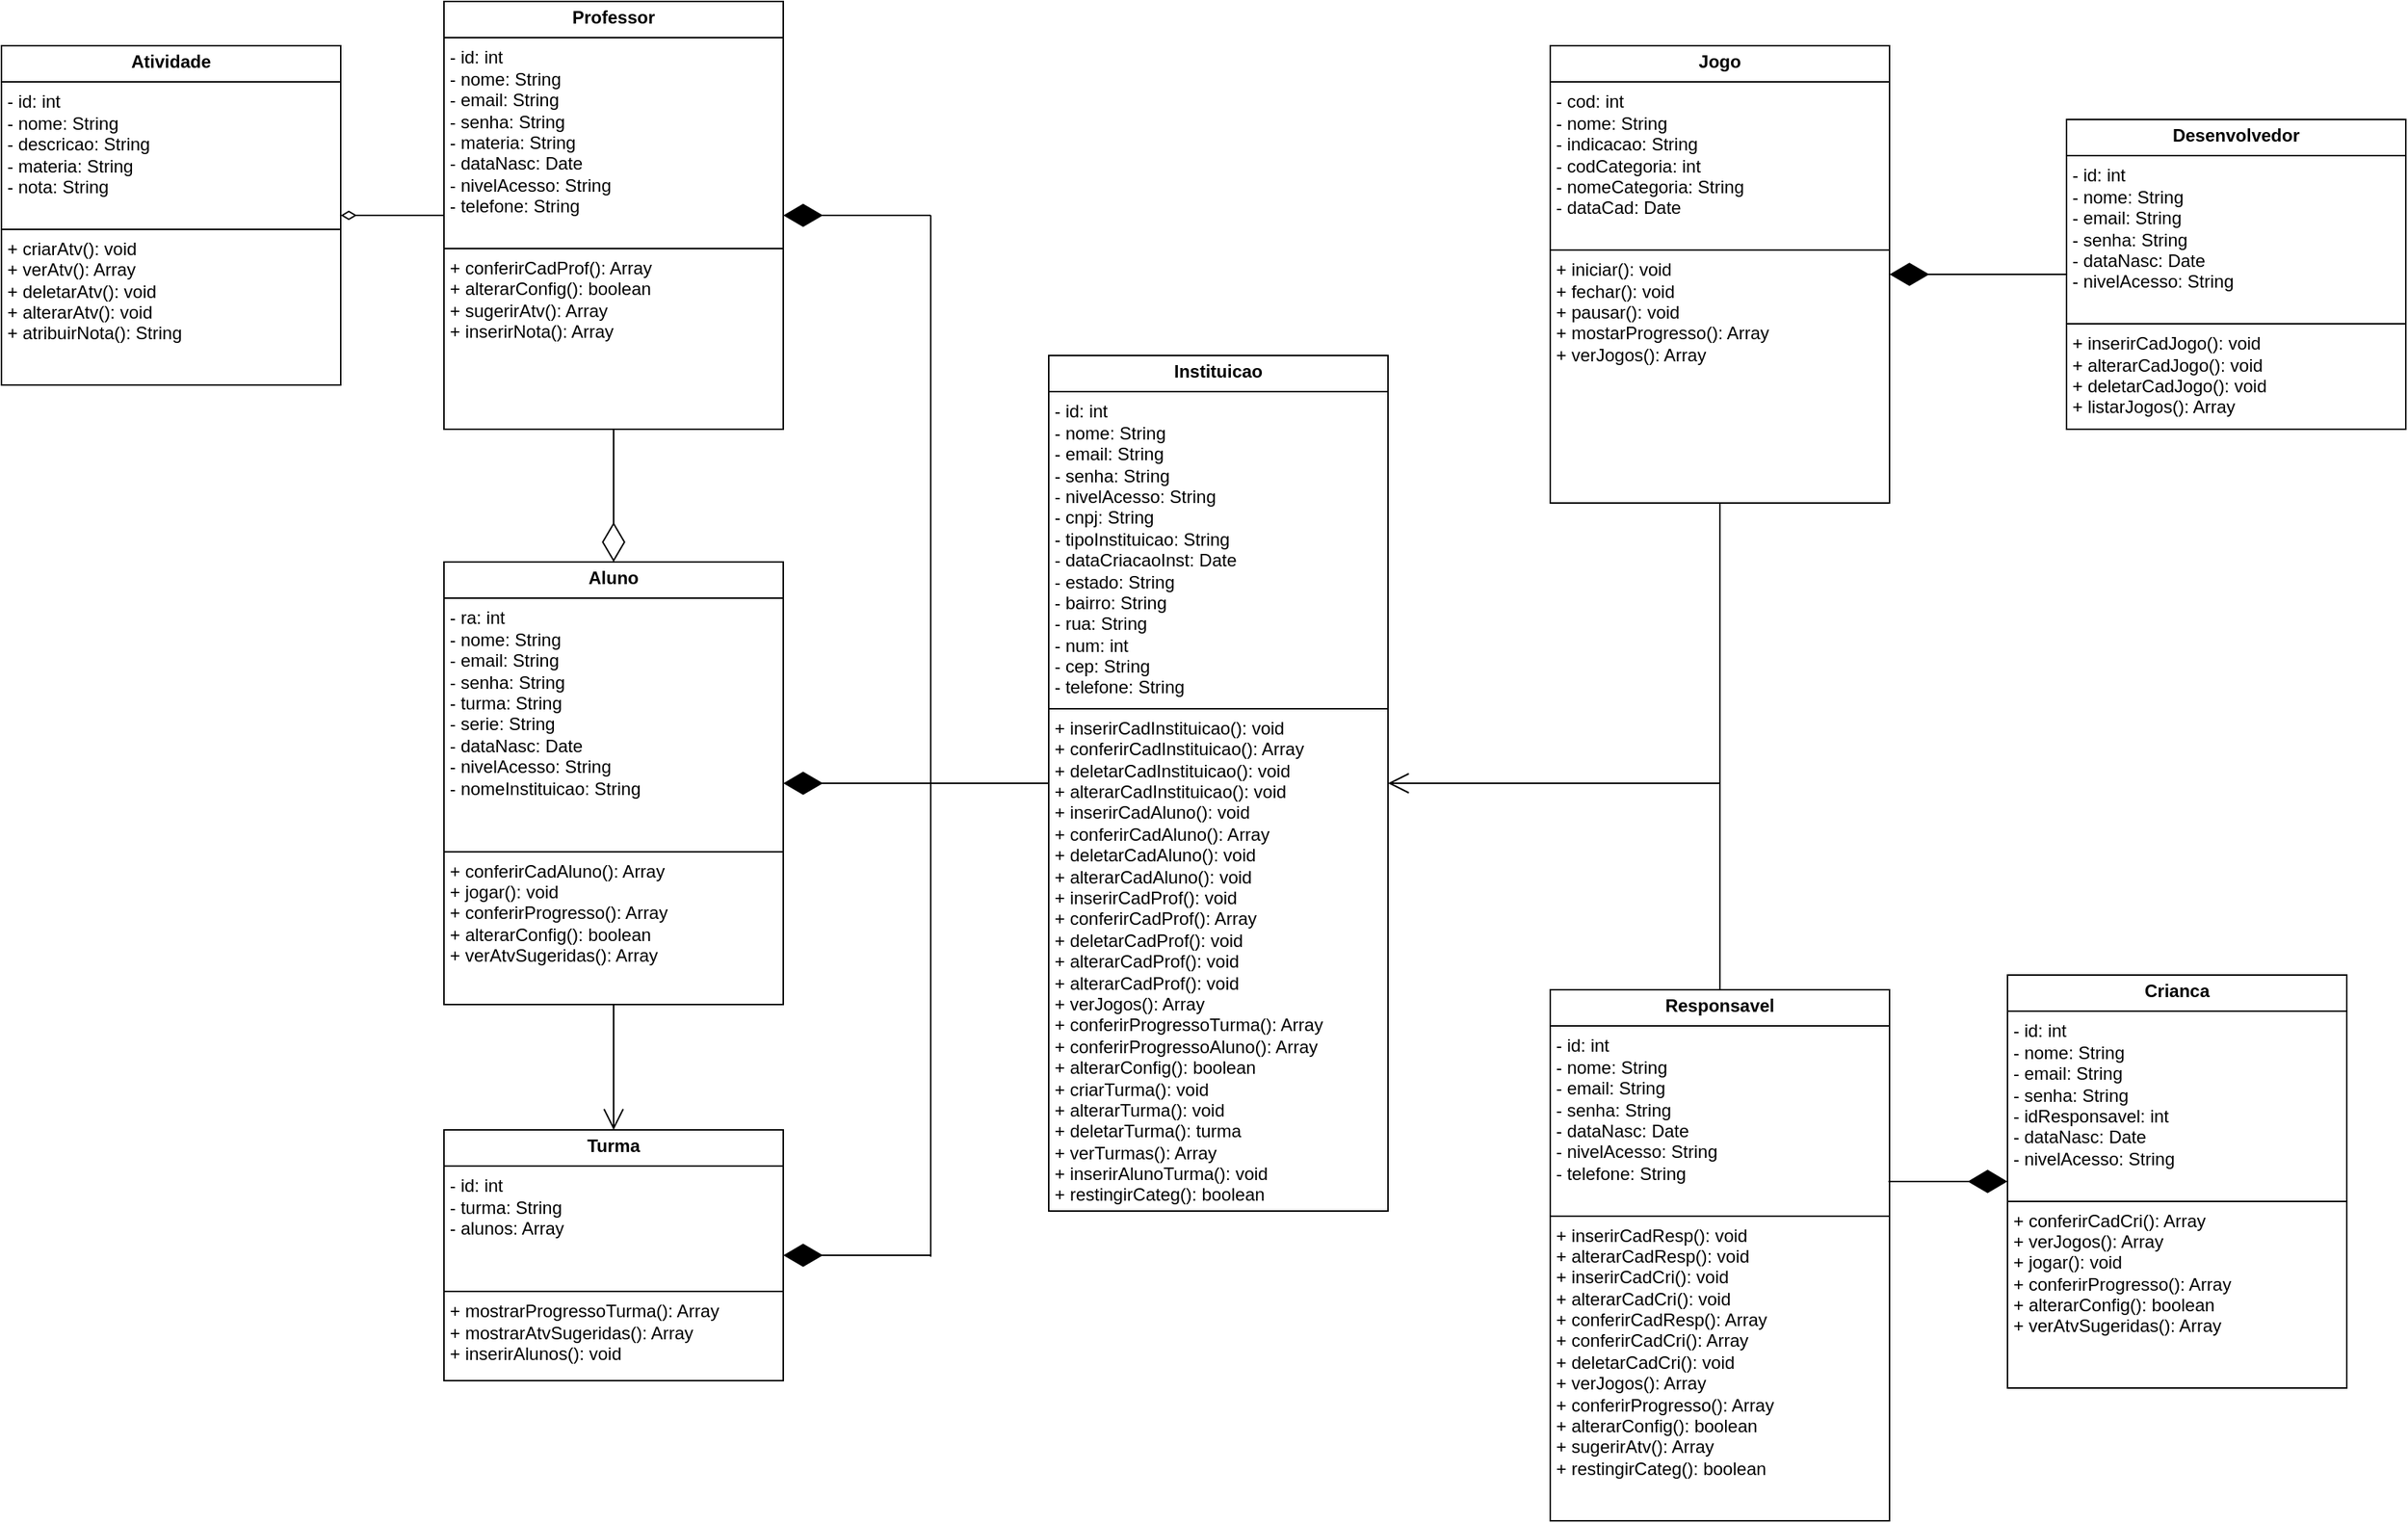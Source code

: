 <mxfile>
    <diagram name="Página-1" id="P0dt_XROy20qcgtOSnDv">
        <mxGraphModel dx="1242" dy="563" grid="1" gridSize="10" guides="1" tooltips="1" connect="1" arrows="1" fold="1" page="1" pageScale="1" pageWidth="1654" pageHeight="1169" math="0" shadow="0">
            <root>
                <mxCell id="0"/>
                <mxCell id="1" parent="0"/>
                <mxCell id="3cunooh5xRu-Bq_bCVS8-2" value="&lt;p style=&quot;margin:0px;margin-top:4px;text-align:center;&quot;&gt;&lt;b&gt;Aluno&lt;/b&gt;&lt;/p&gt;&lt;hr size=&quot;1&quot; style=&quot;border-style:solid;&quot;&gt;&lt;p style=&quot;margin:0px;margin-left:4px;&quot;&gt;- ra: int&lt;/p&gt;&lt;p style=&quot;margin:0px;margin-left:4px;&quot;&gt;- nome: String&lt;/p&gt;&lt;p style=&quot;margin:0px;margin-left:4px;&quot;&gt;- email: String&lt;br&gt;&lt;/p&gt;&lt;p style=&quot;margin:0px;margin-left:4px;&quot;&gt;- senha: String&lt;br&gt;&lt;/p&gt;&lt;p style=&quot;margin:0px;margin-left:4px;&quot;&gt;- turma: String&lt;br&gt;&lt;/p&gt;&lt;p style=&quot;margin:0px;margin-left:4px;&quot;&gt;- serie: String&lt;br&gt;&lt;/p&gt;&lt;p style=&quot;margin: 0px 0px 0px 4px;&quot;&gt;- dataNasc: Date&lt;br&gt;&lt;/p&gt;&lt;p style=&quot;margin:0px;margin-left:4px;&quot;&gt;&lt;span style=&quot;background-color: initial;&quot;&gt;- nivelAcesso: String&lt;/span&gt;&lt;br&gt;&lt;/p&gt;&lt;p style=&quot;margin: 0px 0px 0px 4px;&quot;&gt;- nomeInstituicao: String&lt;br&gt;&lt;/p&gt;&lt;p style=&quot;margin: 0px 0px 0px 4px;&quot;&gt;&lt;br&gt;&lt;/p&gt;&lt;p style=&quot;margin:0px;margin-left:4px;&quot;&gt;&lt;br&gt;&lt;/p&gt;&lt;hr size=&quot;1&quot; style=&quot;border-style:solid;&quot;&gt;&lt;p style=&quot;margin:0px;margin-left:4px;&quot;&gt;&lt;span style=&quot;background-color: transparent; color: light-dark(rgb(0, 0, 0), rgb(255, 255, 255));&quot;&gt;+ conferirCadAluno(): Array&lt;/span&gt;&lt;/p&gt;&lt;p style=&quot;margin:0px;margin-left:4px;&quot;&gt;&lt;span style=&quot;background-color: transparent;&quot;&gt;+ jogar&lt;/span&gt;&lt;span style=&quot;background-color: initial;&quot;&gt;(): void&lt;/span&gt;&lt;/p&gt;&lt;p style=&quot;margin:0px;margin-left:4px;&quot;&gt;+ conferirProgresso(): Array&lt;span style=&quot;background-color: initial;&quot;&gt;&lt;br&gt;&lt;/span&gt;&lt;/p&gt;&lt;p style=&quot;margin:0px;margin-left:4px;&quot;&gt;+ alterarConfig(): boolean&lt;br&gt;&lt;/p&gt;&lt;p style=&quot;margin:0px;margin-left:4px;&quot;&gt;+ verAtvSugeridas(): Array&lt;/p&gt;" style="verticalAlign=top;align=left;overflow=fill;html=1;whiteSpace=wrap;" parent="1" vertex="1">
                    <mxGeometry x="312" y="470" width="230" height="300" as="geometry"/>
                </mxCell>
                <mxCell id="D33tNo4wd2h5tKQrQj5H-1" value="&lt;p style=&quot;margin:0px;margin-top:4px;text-align:center;&quot;&gt;&lt;b&gt;Crianca&lt;/b&gt;&lt;/p&gt;&lt;hr size=&quot;1&quot; style=&quot;border-style:solid;&quot;&gt;&lt;p style=&quot;margin:0px;margin-left:4px;&quot;&gt;- id: int&lt;/p&gt;&lt;p style=&quot;margin:0px;margin-left:4px;&quot;&gt;- nome: String&lt;/p&gt;&lt;p style=&quot;margin:0px;margin-left:4px;&quot;&gt;- email: String&lt;br&gt;&lt;/p&gt;&lt;p style=&quot;margin:0px;margin-left:4px;&quot;&gt;- senha: String&lt;/p&gt;&lt;p style=&quot;margin:0px;margin-left:4px;&quot;&gt;- idResponsavel: int&lt;/p&gt;&lt;p style=&quot;margin:0px;margin-left:4px;&quot;&gt;&lt;span style=&quot;background-color: transparent;&quot;&gt;- dataNasc: Date&lt;/span&gt;&lt;/p&gt;&lt;p style=&quot;margin:0px;margin-left:4px;&quot;&gt;&lt;span style=&quot;background-color: initial;&quot;&gt;- nivelAcesso: String&lt;/span&gt;&lt;br&gt;&lt;/p&gt;&lt;p style=&quot;margin:0px;margin-left:4px;&quot;&gt;&lt;br&gt;&lt;/p&gt;&lt;hr size=&quot;1&quot; style=&quot;border-style:solid;&quot;&gt;&lt;p style=&quot;margin:0px;margin-left:4px;&quot;&gt;&lt;span style=&quot;background-color: initial;&quot;&gt;+ conferirCadCri(): Array&lt;/span&gt;&lt;br&gt;&lt;/p&gt;&lt;p style=&quot;margin:0px;margin-left:4px;&quot;&gt;+ verJogos(): Array&lt;br&gt;&lt;/p&gt;&lt;p style=&quot;margin:0px;margin-left:4px;&quot;&gt;+ jogar&lt;span style=&quot;background-color: initial;&quot;&gt;(): void&lt;/span&gt;&lt;/p&gt;&lt;p style=&quot;margin:0px;margin-left:4px;&quot;&gt;+ conferirProgresso(): Array&lt;span style=&quot;background-color: initial;&quot;&gt;&lt;br&gt;&lt;/span&gt;&lt;/p&gt;&lt;p style=&quot;margin:0px;margin-left:4px;&quot;&gt;+ alterarConfig(): boolean&lt;br&gt;&lt;/p&gt;&lt;p style=&quot;margin: 0px 0px 0px 4px;&quot;&gt;+ verAtvSugeridas(): Array&lt;/p&gt;&lt;p style=&quot;margin: 0px 0px 0px 4px;&quot;&gt;&lt;br&gt;&lt;/p&gt;" style="verticalAlign=top;align=left;overflow=fill;html=1;whiteSpace=wrap;" parent="1" vertex="1">
                    <mxGeometry x="1372" y="750" width="230" height="280" as="geometry"/>
                </mxCell>
                <mxCell id="D33tNo4wd2h5tKQrQj5H-2" value="&lt;p style=&quot;margin:0px;margin-top:4px;text-align:center;&quot;&gt;&lt;b&gt;Responsavel&lt;/b&gt;&lt;/p&gt;&lt;hr size=&quot;1&quot; style=&quot;border-style:solid;&quot;&gt;&lt;p style=&quot;margin:0px;margin-left:4px;&quot;&gt;- id: int&lt;/p&gt;&lt;p style=&quot;margin:0px;margin-left:4px;&quot;&gt;- nome: String&lt;/p&gt;&lt;p style=&quot;margin:0px;margin-left:4px;&quot;&gt;- email: String&lt;br&gt;&lt;/p&gt;&lt;p style=&quot;margin:0px;margin-left:4px;&quot;&gt;- senha: String&lt;/p&gt;&lt;p style=&quot;margin:0px;margin-left:4px;&quot;&gt;&lt;span style=&quot;background-color: transparent;&quot;&gt;- dataNasc: Date&lt;/span&gt;&lt;/p&gt;&lt;p style=&quot;margin:0px;margin-left:4px;&quot;&gt;- nivelAcesso: String&lt;br&gt;&lt;/p&gt;&lt;p style=&quot;margin:0px;margin-left:4px;&quot;&gt;- telefone: String&lt;/p&gt;&lt;p style=&quot;margin:0px;margin-left:4px;&quot;&gt;&lt;br&gt;&lt;/p&gt;&lt;hr size=&quot;1&quot; style=&quot;border-style:solid;&quot;&gt;&lt;p style=&quot;margin: 0px 0px 0px 4px;&quot;&gt;+ inserirCadResp(): void&lt;/p&gt;&lt;p style=&quot;margin: 0px 0px 0px 4px;&quot;&gt;+ alterarCadResp(): void&lt;/p&gt;&lt;p style=&quot;margin:0px;margin-left:4px;&quot;&gt;+ inserirCadCri(): void&lt;/p&gt;&lt;p style=&quot;margin: 0px 0px 0px 4px;&quot;&gt;+ alterarCadCri(): void&lt;/p&gt;&lt;p style=&quot;margin: 0px 0px 0px 4px;&quot;&gt;+ conferirCadResp(): Array&lt;br&gt;&lt;/p&gt;&lt;p style=&quot;margin:0px;margin-left:4px;&quot;&gt;+ conferirCadCri(): Array&lt;br&gt;&lt;/p&gt;&lt;p style=&quot;margin: 0px 0px 0px 4px;&quot;&gt;+ deletarCadCri(): void&lt;br&gt;&lt;/p&gt;&lt;p style=&quot;margin:0px;margin-left:4px;&quot;&gt;+ verJogos(): Array&lt;/p&gt;&lt;p style=&quot;margin:0px;margin-left:4px;&quot;&gt;+ conferirProgresso(): Array&lt;span style=&quot;background-color: initial;&quot;&gt;&lt;br&gt;&lt;/span&gt;&lt;/p&gt;&lt;p style=&quot;margin:0px;margin-left:4px;&quot;&gt;+ alterarConfig(): boolean&lt;br&gt;&lt;/p&gt;&lt;p style=&quot;margin: 0px 0px 0px 4px;&quot;&gt;+ sugerirAtv(): Array&lt;br&gt;&lt;/p&gt;&lt;p style=&quot;margin: 0px 0px 0px 4px;&quot;&gt;+ restingirCateg(): boolean&lt;br&gt;&lt;/p&gt;&lt;div&gt;&lt;br&gt;&lt;/div&gt;" style="verticalAlign=top;align=left;overflow=fill;html=1;whiteSpace=wrap;" parent="1" vertex="1">
                    <mxGeometry x="1062" y="760" width="230" height="360" as="geometry"/>
                </mxCell>
                <mxCell id="D33tNo4wd2h5tKQrQj5H-3" value="&lt;p style=&quot;margin:0px;margin-top:4px;text-align:center;&quot;&gt;&lt;b&gt;Instituicao&lt;/b&gt;&lt;/p&gt;&lt;hr size=&quot;1&quot; style=&quot;border-style:solid;&quot;&gt;&lt;p style=&quot;margin:0px;margin-left:4px;&quot;&gt;- id: int&lt;/p&gt;&lt;p style=&quot;margin:0px;margin-left:4px;&quot;&gt;- nome: String&lt;/p&gt;&lt;p style=&quot;margin:0px;margin-left:4px;&quot;&gt;- email: String&lt;br&gt;&lt;/p&gt;&lt;p style=&quot;margin:0px;margin-left:4px;&quot;&gt;- senha: String&lt;/p&gt;&lt;p style=&quot;margin:0px;margin-left:4px;&quot;&gt;- nivelAcesso: String&lt;br&gt;&lt;/p&gt;&lt;p style=&quot;margin:0px;margin-left:4px;&quot;&gt;- cnpj: String&lt;/p&gt;&lt;p style=&quot;margin:0px;margin-left:4px;&quot;&gt;- tipoInstituicao: String&lt;/p&gt;&lt;p style=&quot;margin:0px;margin-left:4px;&quot;&gt;- dataCriacaoInst: Date&lt;/p&gt;&lt;p style=&quot;margin:0px;margin-left:4px;&quot;&gt;- estado: String&lt;/p&gt;&lt;p style=&quot;margin:0px;margin-left:4px;&quot;&gt;- bairro: String&lt;/p&gt;&lt;p style=&quot;margin:0px;margin-left:4px;&quot;&gt;- rua: String&lt;/p&gt;&lt;p style=&quot;margin:0px;margin-left:4px;&quot;&gt;- num: int&lt;/p&gt;&lt;p style=&quot;margin:0px;margin-left:4px;&quot;&gt;- cep: String&lt;/p&gt;&lt;p style=&quot;margin:0px;margin-left:4px;&quot;&gt;- telefone: String&lt;/p&gt;&lt;hr size=&quot;1&quot; style=&quot;border-style:solid;&quot;&gt;&lt;p style=&quot;margin: 0px 0px 0px 4px;&quot;&gt;+ inserirCadInstituicao(): void&lt;/p&gt;&lt;p style=&quot;margin: 0px 0px 0px 4px;&quot;&gt;+ conferirCadInstituicao(): Array&lt;br&gt;&lt;/p&gt;&lt;p style=&quot;margin: 0px 0px 0px 4px;&quot;&gt;+ deletarCadInstituicao(): void&lt;br&gt;&lt;/p&gt;&lt;p style=&quot;margin: 0px 0px 0px 4px;&quot;&gt;+ alterarCadInstituicao(): void&lt;/p&gt;&lt;p style=&quot;margin: 0px 0px 0px 4px;&quot;&gt;+ inserirCadAluno(): void&lt;/p&gt;&lt;p style=&quot;margin: 0px 0px 0px 4px;&quot;&gt;+ conferirCadAluno(): Array&lt;br&gt;&lt;/p&gt;&lt;p style=&quot;margin: 0px 0px 0px 4px;&quot;&gt;+ deletarCadAluno(): void&lt;br&gt;&lt;/p&gt;&lt;p style=&quot;margin: 0px 0px 0px 4px;&quot;&gt;+ alterarCadAluno(): void&lt;br&gt;&lt;/p&gt;&lt;p style=&quot;margin: 0px 0px 0px 4px;&quot;&gt;+ inserirCadProf(): void&lt;/p&gt;&lt;p style=&quot;margin: 0px 0px 0px 4px;&quot;&gt;+ conferirCadProf(): Array&lt;/p&gt;&lt;p style=&quot;margin: 0px 0px 0px 4px;&quot;&gt;+ deletarCadProf(): void&lt;br&gt;&lt;/p&gt;&lt;p style=&quot;margin: 0px 0px 0px 4px;&quot;&gt;+ alterarCadProf(): void&lt;/p&gt;&lt;p style=&quot;margin: 0px 0px 0px 4px;&quot;&gt;+ alterarCadProf(): void&lt;/p&gt;&lt;p style=&quot;margin: 0px 0px 0px 4px;&quot;&gt;+ verJogos(): Array&lt;/p&gt;&lt;p style=&quot;margin: 0px 0px 0px 4px;&quot;&gt;+ conferirProgressoTurma(): Array&lt;span style=&quot;background-color: initial;&quot;&gt;&lt;br&gt;&lt;/span&gt;&lt;/p&gt;&lt;p style=&quot;margin: 0px 0px 0px 4px;&quot;&gt;+ conferirProgressoAluno(): Array&lt;span style=&quot;background-color: initial;&quot;&gt;&lt;br&gt;&lt;/span&gt;&lt;/p&gt;&lt;p style=&quot;margin: 0px 0px 0px 4px;&quot;&gt;+ alterarConfig(): boolean&lt;/p&gt;&lt;p style=&quot;margin: 0px 0px 0px 4px;&quot;&gt;+ criarTurma(): void&lt;/p&gt;&lt;p style=&quot;margin: 0px 0px 0px 4px;&quot;&gt;+ alterarTurma(): void&lt;/p&gt;&lt;p style=&quot;margin: 0px 0px 0px 4px;&quot;&gt;+ deletarTurma(): turma&lt;/p&gt;&lt;p style=&quot;margin: 0px 0px 0px 4px;&quot;&gt;+ verTurmas(): Array&lt;/p&gt;&lt;p style=&quot;margin: 0px 0px 0px 4px;&quot;&gt;+ inserirAlunoTurma(): void&lt;/p&gt;&lt;p style=&quot;margin: 0px 0px 0px 4px;&quot;&gt;+ restingirCateg(): boolean&lt;/p&gt;" style="verticalAlign=top;align=left;overflow=fill;html=1;whiteSpace=wrap;" parent="1" vertex="1">
                    <mxGeometry x="722" y="330" width="230" height="580" as="geometry"/>
                </mxCell>
                <mxCell id="D33tNo4wd2h5tKQrQj5H-4" value="&lt;p style=&quot;margin:0px;margin-top:4px;text-align:center;&quot;&gt;&lt;b&gt;Professor&lt;/b&gt;&lt;/p&gt;&lt;hr size=&quot;1&quot; style=&quot;border-style:solid;&quot;&gt;&lt;p style=&quot;margin:0px;margin-left:4px;&quot;&gt;- id: int&lt;/p&gt;&lt;p style=&quot;margin:0px;margin-left:4px;&quot;&gt;- nome: String&lt;/p&gt;&lt;p style=&quot;margin:0px;margin-left:4px;&quot;&gt;- email: String&lt;br&gt;&lt;/p&gt;&lt;p style=&quot;margin:0px;margin-left:4px;&quot;&gt;- senha: String&lt;br&gt;&lt;/p&gt;&lt;p style=&quot;margin:0px;margin-left:4px;&quot;&gt;- materia: String&lt;/p&gt;&lt;p style=&quot;margin:0px;margin-left:4px;&quot;&gt;- dataNasc: Date&lt;br&gt;&lt;/p&gt;&lt;p style=&quot;margin:0px;margin-left:4px;&quot;&gt;- nivelAcesso: String&lt;br&gt;&lt;/p&gt;&lt;p style=&quot;margin:0px;margin-left:4px;&quot;&gt;- telefone: String&lt;/p&gt;&lt;p style=&quot;margin:0px;margin-left:4px;&quot;&gt;&lt;br&gt;&lt;/p&gt;&lt;hr size=&quot;1&quot; style=&quot;border-style:solid;&quot;&gt;&lt;p style=&quot;margin:0px;margin-left:4px;&quot;&gt;&lt;span style=&quot;background-color: transparent; color: light-dark(rgb(0, 0, 0), rgb(255, 255, 255));&quot;&gt;+ conferirCadProf(): Array&lt;/span&gt;&lt;/p&gt;&lt;p style=&quot;margin:0px;margin-left:4px;&quot;&gt;&lt;span style=&quot;background-color: transparent;&quot;&gt;+ alterarConfig(): boolean&lt;/span&gt;&lt;/p&gt;&lt;p style=&quot;margin:0px;margin-left:4px;&quot;&gt;+ sugerirAtv(): Array&lt;/p&gt;&lt;p style=&quot;margin:0px;margin-left:4px;&quot;&gt;+ inserirNota(): Array&lt;/p&gt;&lt;p style=&quot;margin:0px;margin-left:4px;&quot;&gt;&lt;br&gt;&lt;/p&gt;" style="verticalAlign=top;align=left;overflow=fill;html=1;whiteSpace=wrap;" parent="1" vertex="1">
                    <mxGeometry x="312" y="90" width="230" height="290" as="geometry"/>
                </mxCell>
                <mxCell id="D33tNo4wd2h5tKQrQj5H-5" value="&lt;p style=&quot;margin:0px;margin-top:4px;text-align:center;&quot;&gt;&lt;b&gt;Turma&lt;/b&gt;&lt;/p&gt;&lt;hr size=&quot;1&quot; style=&quot;border-style:solid;&quot;&gt;&lt;p style=&quot;margin:0px;margin-left:4px;&quot;&gt;- id: int&lt;/p&gt;&lt;p style=&quot;margin:0px;margin-left:4px;&quot;&gt;- turma: String&lt;/p&gt;&lt;p style=&quot;margin:0px;margin-left:4px;&quot;&gt;- alunos: Array&lt;/p&gt;&lt;p style=&quot;margin:0px;margin-left:4px;&quot;&gt;&lt;br&gt;&lt;/p&gt;&lt;p style=&quot;margin:0px;margin-left:4px;&quot;&gt;&lt;br&gt;&lt;/p&gt;&lt;hr size=&quot;1&quot; style=&quot;border-style:solid;&quot;&gt;&lt;p style=&quot;margin:0px;margin-left:4px;&quot;&gt;+ mostrarProgressoTurma(): Array&lt;/p&gt;&lt;p style=&quot;margin:0px;margin-left:4px;&quot;&gt;+ mostrarAtvSugeridas(): Array&lt;/p&gt;&lt;p style=&quot;margin: 0px 0px 0px 4px;&quot;&gt;+ inserirAlunos(): void&lt;/p&gt;&lt;p style=&quot;margin: 0px 0px 0px 4px;&quot;&gt;&lt;br&gt;&lt;/p&gt;&lt;p style=&quot;margin:0px;margin-left:4px;&quot;&gt;&lt;br&gt;&lt;/p&gt;" style="verticalAlign=top;align=left;overflow=fill;html=1;whiteSpace=wrap;" parent="1" vertex="1">
                    <mxGeometry x="312" y="855" width="230" height="170" as="geometry"/>
                </mxCell>
                <mxCell id="D33tNo4wd2h5tKQrQj5H-7" value="&lt;p style=&quot;margin:0px;margin-top:4px;text-align:center;&quot;&gt;&lt;b&gt;Jogo&lt;/b&gt;&lt;/p&gt;&lt;hr size=&quot;1&quot; style=&quot;border-style:solid;&quot;&gt;&lt;p style=&quot;margin:0px;margin-left:4px;&quot;&gt;- cod: int&lt;/p&gt;&lt;p style=&quot;margin:0px;margin-left:4px;&quot;&gt;- nome: String&lt;/p&gt;&lt;p style=&quot;margin:0px;margin-left:4px;&quot;&gt;- indicacao: String&lt;/p&gt;&lt;p style=&quot;margin:0px;margin-left:4px;&quot;&gt;- codCategoria: int&lt;/p&gt;&lt;p style=&quot;margin:0px;margin-left:4px;&quot;&gt;- nomeCategoria: String&lt;/p&gt;&lt;p style=&quot;margin:0px;margin-left:4px;&quot;&gt;- dataCad: Date&lt;/p&gt;&lt;p style=&quot;margin:0px;margin-left:4px;&quot;&gt;&lt;br&gt;&lt;/p&gt;&lt;hr size=&quot;1&quot; style=&quot;border-style:solid;&quot;&gt;&lt;p style=&quot;margin:0px;margin-left:4px;&quot;&gt;+ iniciar(): void&lt;/p&gt;&lt;p style=&quot;margin:0px;margin-left:4px;&quot;&gt;+ fechar(): void&lt;/p&gt;&lt;p style=&quot;margin:0px;margin-left:4px;&quot;&gt;+ pausar(): void&lt;/p&gt;&lt;p style=&quot;margin:0px;margin-left:4px;&quot;&gt;+ mostarProgresso(): Array&lt;/p&gt;&lt;p style=&quot;margin:0px;margin-left:4px;&quot;&gt;+ verJogos(): Array&lt;/p&gt;" style="verticalAlign=top;align=left;overflow=fill;html=1;whiteSpace=wrap;" parent="1" vertex="1">
                    <mxGeometry x="1062" y="120" width="230" height="310" as="geometry"/>
                </mxCell>
                <mxCell id="D33tNo4wd2h5tKQrQj5H-8" value="&lt;p style=&quot;margin:0px;margin-top:4px;text-align:center;&quot;&gt;&lt;b&gt;Desenvolvedor&lt;/b&gt;&lt;/p&gt;&lt;hr size=&quot;1&quot; style=&quot;border-style:solid;&quot;&gt;&lt;p style=&quot;margin:0px;margin-left:4px;&quot;&gt;- id: int&lt;/p&gt;&lt;p style=&quot;margin:0px;margin-left:4px;&quot;&gt;- nome: String&lt;/p&gt;&lt;p style=&quot;margin:0px;margin-left:4px;&quot;&gt;- email: String&lt;br&gt;&lt;/p&gt;&lt;p style=&quot;margin:0px;margin-left:4px;&quot;&gt;- senha: String&lt;/p&gt;&lt;p style=&quot;margin:0px;margin-left:4px;&quot;&gt;- dataNasc: Date&lt;br&gt;&lt;/p&gt;&lt;p style=&quot;margin:0px;margin-left:4px;&quot;&gt;- nivelAcesso: String&lt;br&gt;&lt;/p&gt;&lt;p style=&quot;margin:0px;margin-left:4px;&quot;&gt;&lt;br&gt;&lt;/p&gt;&lt;hr size=&quot;1&quot; style=&quot;border-style:solid;&quot;&gt;&lt;p style=&quot;margin:0px;margin-left:4px;&quot;&gt;+ inserirCadJogo(): void&lt;/p&gt;&lt;p style=&quot;margin:0px;margin-left:4px;&quot;&gt;+ alterarCadJogo(): void&lt;/p&gt;&lt;p style=&quot;margin:0px;margin-left:4px;&quot;&gt;+ deletarCadJogo(): void&lt;br&gt;&lt;/p&gt;&lt;p style=&quot;margin:0px;margin-left:4px;&quot;&gt;+ listarJogos(): Array&lt;br&gt;&lt;/p&gt;&lt;p style=&quot;margin:0px;margin-left:4px;&quot;&gt;&lt;br&gt;&lt;/p&gt;" style="verticalAlign=top;align=left;overflow=fill;html=1;whiteSpace=wrap;" parent="1" vertex="1">
                    <mxGeometry x="1412" y="170" width="230" height="210" as="geometry"/>
                </mxCell>
                <mxCell id="l9mO2in6igEEUiFizmPF-2" value="" style="endArrow=diamondThin;endFill=1;endSize=24;html=1;rounded=0;entryX=1;entryY=0.5;entryDx=0;entryDy=0;exitX=0;exitY=0.5;exitDx=0;exitDy=0;" parent="1" source="D33tNo4wd2h5tKQrQj5H-3" target="3cunooh5xRu-Bq_bCVS8-2" edge="1">
                    <mxGeometry width="160" relative="1" as="geometry">
                        <mxPoint x="632" y="490" as="sourcePoint"/>
                        <mxPoint x="792" y="490" as="targetPoint"/>
                    </mxGeometry>
                </mxCell>
                <mxCell id="l9mO2in6igEEUiFizmPF-3" value="" style="endArrow=diamondThin;endFill=1;endSize=24;html=1;rounded=0;entryX=1;entryY=0.5;entryDx=0;entryDy=0;" parent="1" target="D33tNo4wd2h5tKQrQj5H-4" edge="1">
                    <mxGeometry width="160" relative="1" as="geometry">
                        <mxPoint x="642" y="235" as="sourcePoint"/>
                        <mxPoint x="892" y="490" as="targetPoint"/>
                    </mxGeometry>
                </mxCell>
                <mxCell id="l9mO2in6igEEUiFizmPF-4" value="" style="endArrow=diamondThin;endFill=1;endSize=24;html=1;rounded=0;entryX=1;entryY=0.5;entryDx=0;entryDy=0;" parent="1" target="D33tNo4wd2h5tKQrQj5H-5" edge="1">
                    <mxGeometry width="160" relative="1" as="geometry">
                        <mxPoint x="642" y="940" as="sourcePoint"/>
                        <mxPoint x="892" y="490" as="targetPoint"/>
                    </mxGeometry>
                </mxCell>
                <mxCell id="l9mO2in6igEEUiFizmPF-5" value="" style="endArrow=none;html=1;rounded=0;" parent="1" edge="1">
                    <mxGeometry width="50" height="50" relative="1" as="geometry">
                        <mxPoint x="642" y="941" as="sourcePoint"/>
                        <mxPoint x="642" y="235" as="targetPoint"/>
                    </mxGeometry>
                </mxCell>
                <mxCell id="l9mO2in6igEEUiFizmPF-6" value="" style="endArrow=diamondThin;endFill=0;endSize=24;html=1;rounded=0;entryX=0.5;entryY=0;entryDx=0;entryDy=0;exitX=0.5;exitY=1;exitDx=0;exitDy=0;" parent="1" source="D33tNo4wd2h5tKQrQj5H-4" target="3cunooh5xRu-Bq_bCVS8-2" edge="1">
                    <mxGeometry width="160" relative="1" as="geometry">
                        <mxPoint x="732" y="490" as="sourcePoint"/>
                        <mxPoint x="892" y="490" as="targetPoint"/>
                    </mxGeometry>
                </mxCell>
                <mxCell id="l9mO2in6igEEUiFizmPF-7" value="" style="endArrow=open;endFill=1;endSize=12;html=1;rounded=0;entryX=0.5;entryY=0;entryDx=0;entryDy=0;exitX=0.5;exitY=1;exitDx=0;exitDy=0;" parent="1" source="3cunooh5xRu-Bq_bCVS8-2" target="D33tNo4wd2h5tKQrQj5H-5" edge="1">
                    <mxGeometry width="160" relative="1" as="geometry">
                        <mxPoint x="732" y="490" as="sourcePoint"/>
                        <mxPoint x="892" y="490" as="targetPoint"/>
                    </mxGeometry>
                </mxCell>
                <mxCell id="l9mO2in6igEEUiFizmPF-8" value="" style="endArrow=diamondThin;endFill=1;endSize=24;html=1;rounded=0;entryX=1;entryY=0.5;entryDx=0;entryDy=0;exitX=0;exitY=0.5;exitDx=0;exitDy=0;" parent="1" source="D33tNo4wd2h5tKQrQj5H-8" target="D33tNo4wd2h5tKQrQj5H-7" edge="1">
                    <mxGeometry width="160" relative="1" as="geometry">
                        <mxPoint x="632" y="490" as="sourcePoint"/>
                        <mxPoint x="792" y="490" as="targetPoint"/>
                    </mxGeometry>
                </mxCell>
                <mxCell id="l9mO2in6igEEUiFizmPF-9" value="" style="endArrow=open;endFill=1;endSize=12;html=1;rounded=0;entryX=1;entryY=0.5;entryDx=0;entryDy=0;" parent="1" target="D33tNo4wd2h5tKQrQj5H-3" edge="1">
                    <mxGeometry width="160" relative="1" as="geometry">
                        <mxPoint x="1177" y="620" as="sourcePoint"/>
                        <mxPoint x="792" y="490" as="targetPoint"/>
                    </mxGeometry>
                </mxCell>
                <mxCell id="l9mO2in6igEEUiFizmPF-11" value="" style="endArrow=diamondThin;endFill=1;endSize=24;html=1;rounded=0;entryX=0;entryY=0.5;entryDx=0;entryDy=0;exitX=0.997;exitY=0.361;exitDx=0;exitDy=0;exitPerimeter=0;" parent="1" source="D33tNo4wd2h5tKQrQj5H-2" target="D33tNo4wd2h5tKQrQj5H-1" edge="1">
                    <mxGeometry width="160" relative="1" as="geometry">
                        <mxPoint x="632" y="490" as="sourcePoint"/>
                        <mxPoint x="792" y="490" as="targetPoint"/>
                    </mxGeometry>
                </mxCell>
                <mxCell id="2" value="" style="endArrow=none;html=1;entryX=0.5;entryY=1;entryDx=0;entryDy=0;exitX=0.5;exitY=0;exitDx=0;exitDy=0;" parent="1" source="D33tNo4wd2h5tKQrQj5H-2" target="D33tNo4wd2h5tKQrQj5H-7" edge="1">
                    <mxGeometry width="50" height="50" relative="1" as="geometry">
                        <mxPoint x="1062" y="580" as="sourcePoint"/>
                        <mxPoint x="1112" y="530" as="targetPoint"/>
                    </mxGeometry>
                </mxCell>
                <mxCell id="3" value="&lt;p style=&quot;margin:0px;margin-top:4px;text-align:center;&quot;&gt;&lt;b&gt;Atividade&lt;/b&gt;&lt;/p&gt;&lt;hr size=&quot;1&quot; style=&quot;border-style:solid;&quot;&gt;&lt;p style=&quot;margin:0px;margin-left:4px;&quot;&gt;- id: int&lt;/p&gt;&lt;p style=&quot;margin:0px;margin-left:4px;&quot;&gt;- nome: String&lt;/p&gt;&lt;p style=&quot;margin:0px;margin-left:4px;&quot;&gt;- descricao: String&lt;br&gt;&lt;/p&gt;&lt;p style=&quot;margin:0px;margin-left:4px;&quot;&gt;&lt;span style=&quot;background-color: transparent;&quot;&gt;- materia: String&lt;/span&gt;&lt;/p&gt;&lt;p style=&quot;margin:0px;margin-left:4px;&quot;&gt;&lt;span style=&quot;background-color: transparent;&quot;&gt;- nota: String&lt;/span&gt;&lt;/p&gt;&lt;p style=&quot;margin:0px;margin-left:4px;&quot;&gt;&lt;br&gt;&lt;/p&gt;&lt;hr size=&quot;1&quot; style=&quot;border-style:solid;&quot;&gt;&lt;p style=&quot;margin:0px;margin-left:4px;&quot;&gt;&lt;span style=&quot;background-color: transparent; color: light-dark(rgb(0, 0, 0), rgb(255, 255, 255));&quot;&gt;+ criarAtv(): void&lt;/span&gt;&lt;/p&gt;&lt;p style=&quot;margin:0px;margin-left:4px;&quot;&gt;&lt;span style=&quot;background-color: transparent;&quot;&gt;+ verAtv(): Array&lt;/span&gt;&lt;/p&gt;&lt;p style=&quot;margin:0px;margin-left:4px;&quot;&gt;+ deletarAtv(): void&lt;/p&gt;&lt;p style=&quot;margin:0px;margin-left:4px;&quot;&gt;+ alterarAtv(): void&lt;/p&gt;&lt;p style=&quot;margin:0px;margin-left:4px;&quot;&gt;+ atribuirNota(): String&lt;/p&gt;&lt;p style=&quot;margin:0px;margin-left:4px;&quot;&gt;&lt;br&gt;&lt;/p&gt;" style="verticalAlign=top;align=left;overflow=fill;html=1;whiteSpace=wrap;" parent="1" vertex="1">
                    <mxGeometry x="12" y="120" width="230" height="230" as="geometry"/>
                </mxCell>
                <mxCell id="4" value="" style="endArrow=none;startArrow=diamondThin;endFill=0;startFill=0;html=1;verticalAlign=bottom;labelBackgroundColor=none;strokeWidth=1;startSize=8;endSize=8;exitX=1;exitY=0.5;exitDx=0;exitDy=0;entryX=0;entryY=0.5;entryDx=0;entryDy=0;" parent="1" source="3" target="D33tNo4wd2h5tKQrQj5H-4" edge="1">
                    <mxGeometry width="160" relative="1" as="geometry">
                        <mxPoint x="172" y="460" as="sourcePoint"/>
                        <mxPoint x="292" y="260" as="targetPoint"/>
                    </mxGeometry>
                </mxCell>
            </root>
        </mxGraphModel>
    </diagram>
</mxfile>